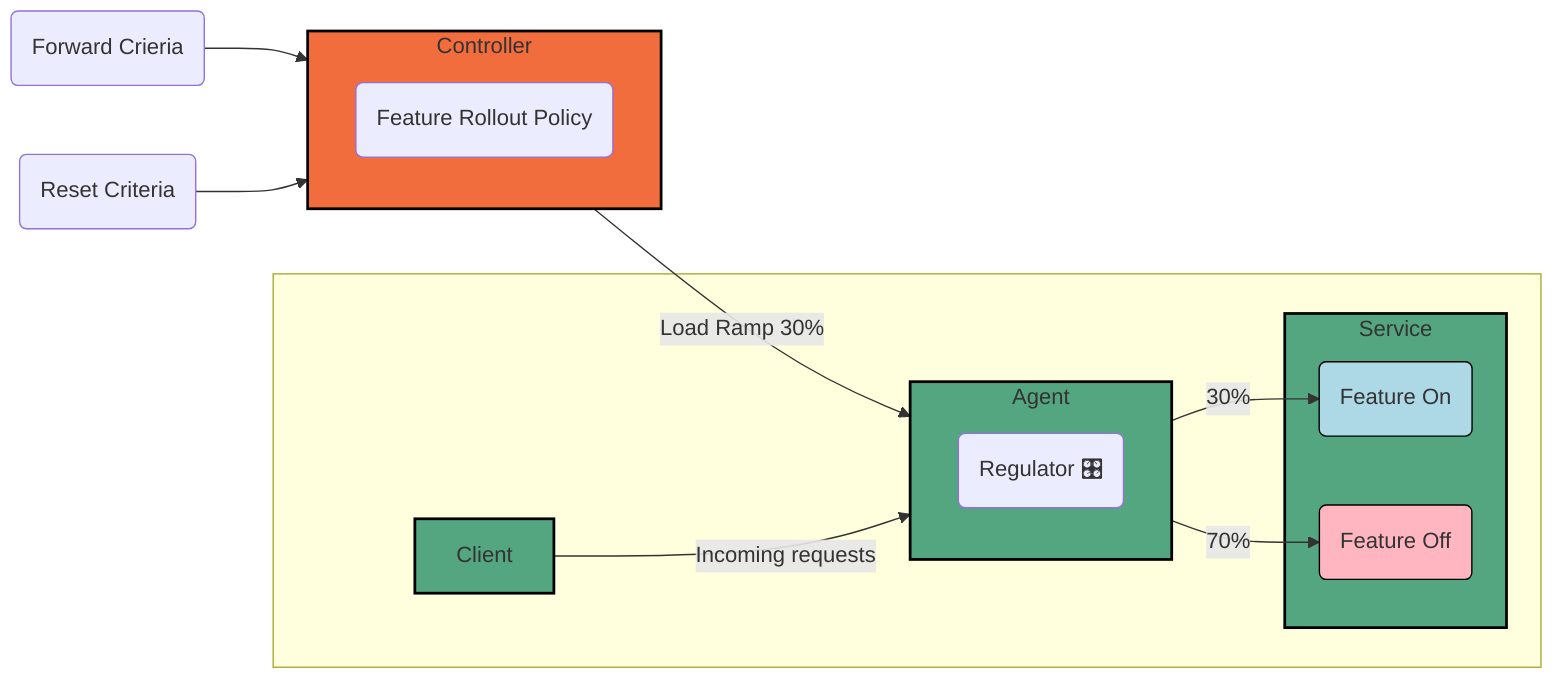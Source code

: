 flowchart LR

classDef Controller fill:#F26D3D,stroke:#000000,stroke-width:2px;
classDef Agent fill:#53A67F,stroke:#000000,stroke-width:2px;
classDef Signal fill:#ffe4b5,stroke:#000000,stroke-width:1px;
classDef Service fill:#53A67F,stroke:#000000,stroke-width:2px;
classDef On fill:#add8e6,stroke:#000000,stroke-width:1px;
classDef Off fill:#ffb6c1,stroke:#000000,stroke-width:1px;

Forward("Forward Crieria") --> Controller

Reset("Reset Criteria") --> Controller

subgraph "Controller"
  policy("Feature Rollout Policy")
end

Controller -- "Load Ramp 30%" --> Agent
class Controller Controller

subgraph " "
Client -- "Incoming requests" --> Agent
class Agent Agent
class Client Service
  subgraph "Agent"
		Reg("Regulator 🎛️")
  end
  subgraph "Service"
    On("Feature On")
    class On On
    Off("Feature Off")
    class Off Off
  end
	class Service Service
  Agent -- "30%" --> On
  Agent -- "70%" --> Off
end